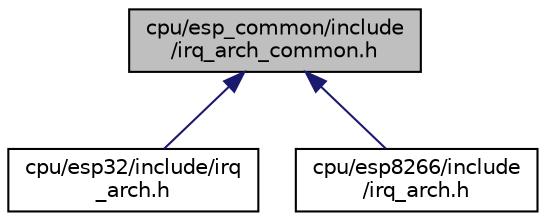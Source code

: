 digraph "cpu/esp_common/include/irq_arch_common.h"
{
 // LATEX_PDF_SIZE
  edge [fontname="Helvetica",fontsize="10",labelfontname="Helvetica",labelfontsize="10"];
  node [fontname="Helvetica",fontsize="10",shape=record];
  Node1 [label="cpu/esp_common/include\l/irq_arch_common.h",height=0.2,width=0.4,color="black", fillcolor="grey75", style="filled", fontcolor="black",tooltip="Implementation of the kernels irq interface."];
  Node1 -> Node2 [dir="back",color="midnightblue",fontsize="10",style="solid",fontname="Helvetica"];
  Node2 [label="cpu/esp32/include/irq\l_arch.h",height=0.2,width=0.4,color="black", fillcolor="white", style="filled",URL="$esp32_2include_2irq__arch_8h.html",tooltip="Implementation of the kernels irq interface."];
  Node1 -> Node3 [dir="back",color="midnightblue",fontsize="10",style="solid",fontname="Helvetica"];
  Node3 [label="cpu/esp8266/include\l/irq_arch.h",height=0.2,width=0.4,color="black", fillcolor="white", style="filled",URL="$esp8266_2include_2irq__arch_8h.html",tooltip="Implementation of the kernels irq interface."];
}
